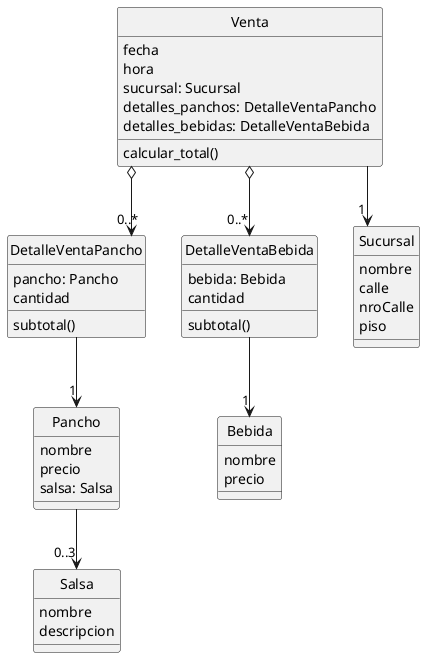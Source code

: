 @startuml PANCHONETA
hide circle
skinparam style strictuml
skinparam linetype ortho
skinparam classAttributeIconSize 0

class Venta {
    fecha
    hora 
    sucursal: Sucursal 
    detalles_panchos: DetalleVentaPancho
    detalles_bebidas: DetalleVentaBebida

    calcular_total()
}

class DetalleVentaPancho {
    pancho: Pancho
    cantidad
    subtotal()
}

class DetalleVentaBebida {
    bebida: Bebida 
    cantidad
    subtotal()
}

class Pancho {
    nombre 
    precio
    salsa: Salsa 
}

class Bebida {
    nombre
    precio
}

class Salsa {
    nombre
    descripcion
}

class Sucursal {
    nombre 
    calle 
    nroCalle
    piso
}

Venta o--> "0..*" DetalleVentaPancho
Venta o--> "0..*" DetalleVentaBebida
Venta --> "1" Sucursal

DetalleVentaPancho --> "1" Pancho
DetalleVentaBebida --> "1" Bebida
Pancho --> "0..3" Salsa

@enduml
